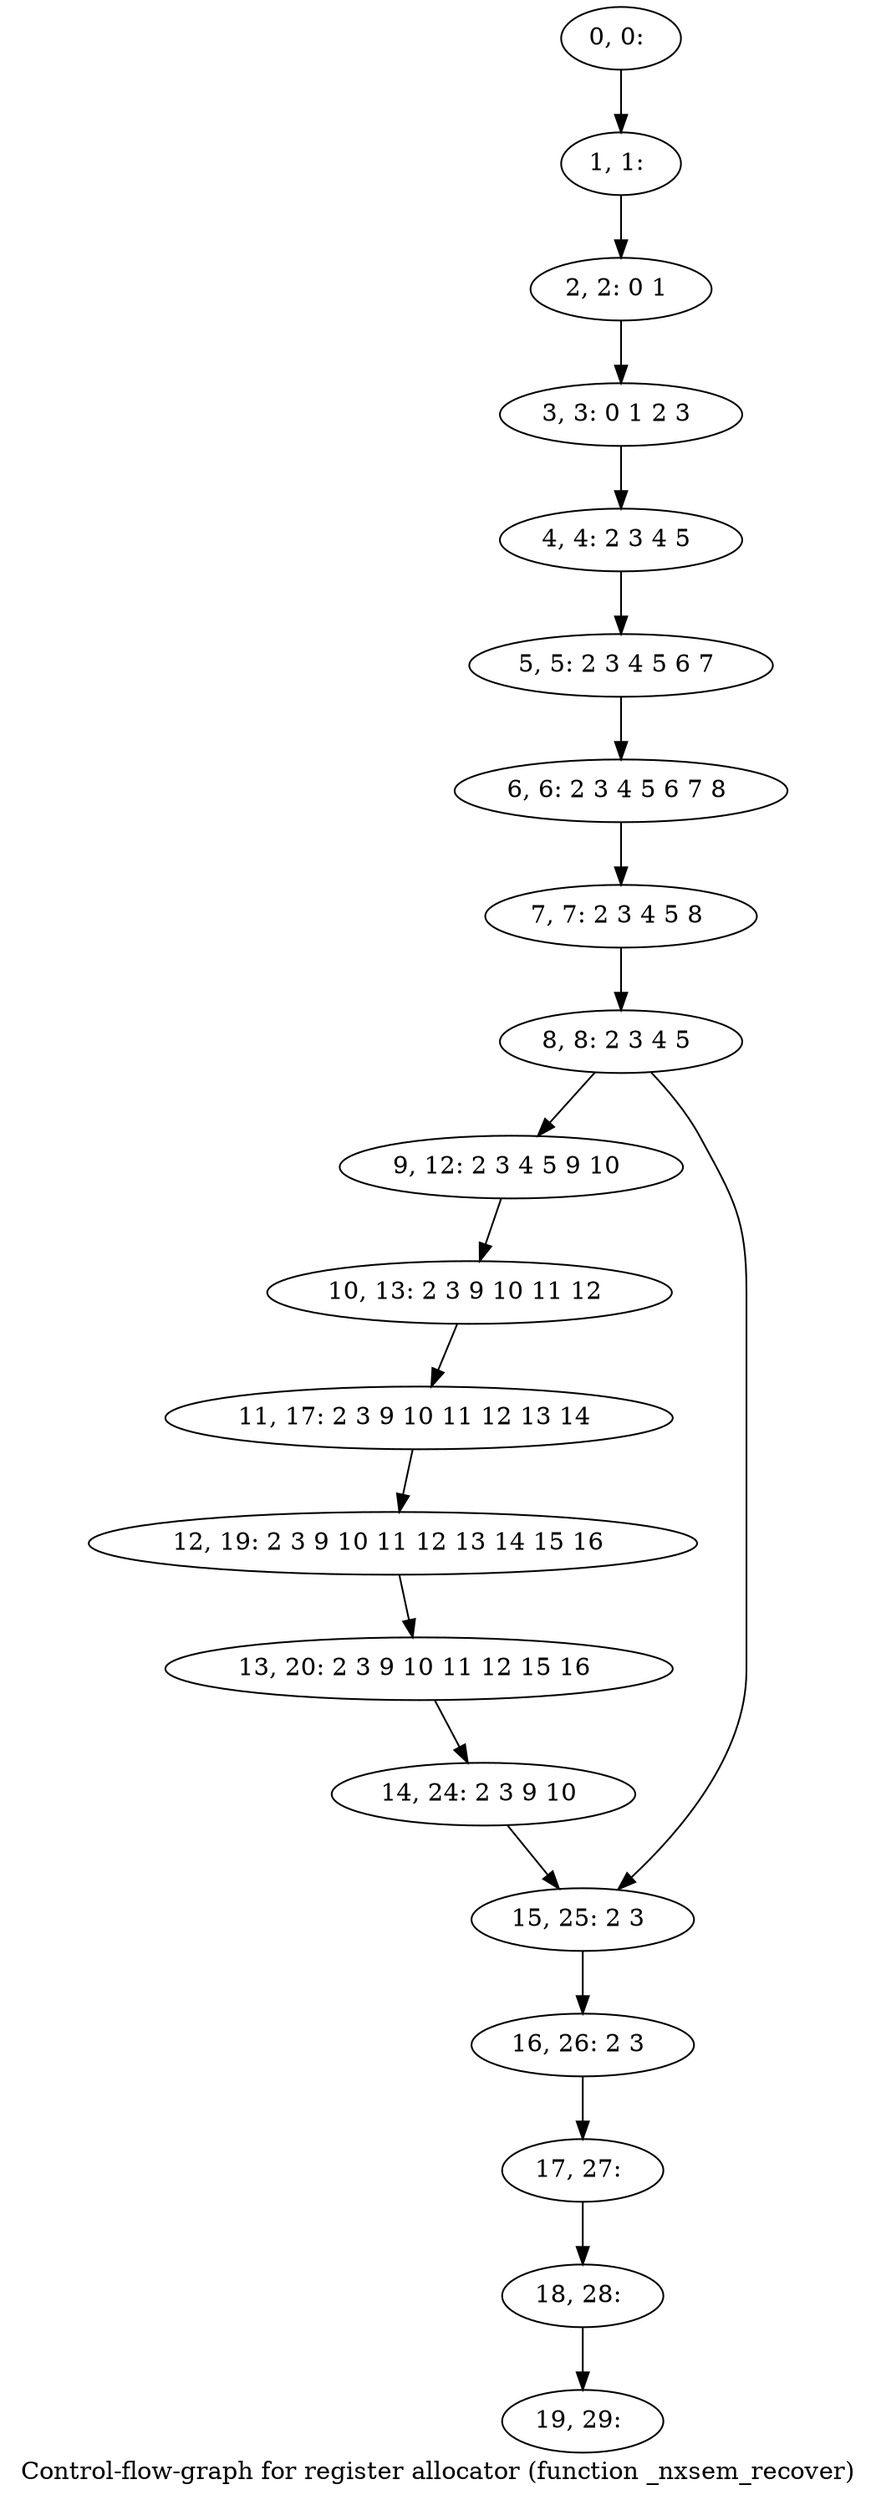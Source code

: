 digraph G {
graph [label="Control-flow-graph for register allocator (function _nxsem_recover)"]
0[label="0, 0: "];
1[label="1, 1: "];
2[label="2, 2: 0 1 "];
3[label="3, 3: 0 1 2 3 "];
4[label="4, 4: 2 3 4 5 "];
5[label="5, 5: 2 3 4 5 6 7 "];
6[label="6, 6: 2 3 4 5 6 7 8 "];
7[label="7, 7: 2 3 4 5 8 "];
8[label="8, 8: 2 3 4 5 "];
9[label="9, 12: 2 3 4 5 9 10 "];
10[label="10, 13: 2 3 9 10 11 12 "];
11[label="11, 17: 2 3 9 10 11 12 13 14 "];
12[label="12, 19: 2 3 9 10 11 12 13 14 15 16 "];
13[label="13, 20: 2 3 9 10 11 12 15 16 "];
14[label="14, 24: 2 3 9 10 "];
15[label="15, 25: 2 3 "];
16[label="16, 26: 2 3 "];
17[label="17, 27: "];
18[label="18, 28: "];
19[label="19, 29: "];
0->1 ;
1->2 ;
2->3 ;
3->4 ;
4->5 ;
5->6 ;
6->7 ;
7->8 ;
8->9 ;
8->15 ;
9->10 ;
10->11 ;
11->12 ;
12->13 ;
13->14 ;
14->15 ;
15->16 ;
16->17 ;
17->18 ;
18->19 ;
}
